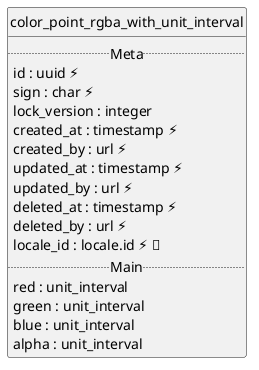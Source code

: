 @startuml uml
skinparam monochrome true
skinparam linetype ortho
hide circle

entity color_point_rgba_with_unit_interval {
  .. Meta ..
  id : uuid ⚡
  sign : char ⚡
  lock_version : integer
  created_at : timestamp ⚡
  created_by : url ⚡
  updated_at : timestamp ⚡
  updated_by : url ⚡
  deleted_at : timestamp ⚡
  deleted_by : url ⚡
  locale_id : locale.id ⚡ 🔑
  .. Main ..
  red : unit_interval
  green : unit_interval
  blue : unit_interval
  alpha : unit_interval
}

@enduml
